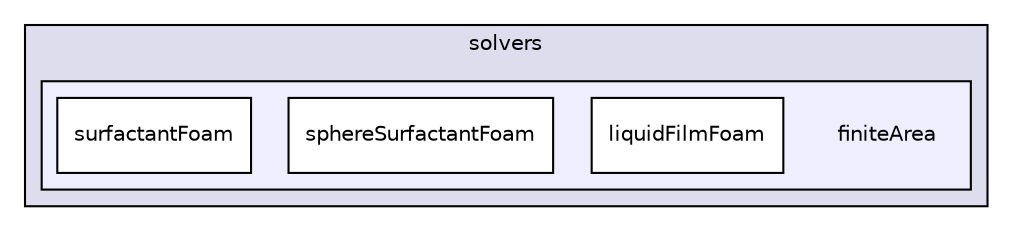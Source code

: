 digraph "applications/solvers/finiteArea" {
  bgcolor=transparent;
  compound=true
  node [ fontsize="10", fontname="Helvetica"];
  edge [ labelfontsize="10", labelfontname="Helvetica"];
  subgraph clusterdir_fdd174abb8ada244b49e98779c87ac3c {
    graph [ bgcolor="#ddddee", pencolor="black", label="solvers" fontname="Helvetica", fontsize="10", URL="dir_fdd174abb8ada244b49e98779c87ac3c.html"]
  subgraph clusterdir_8093b55327f00aa4ed58d387e2e10983 {
    graph [ bgcolor="#eeeeff", pencolor="black", label="" URL="dir_8093b55327f00aa4ed58d387e2e10983.html"];
    dir_8093b55327f00aa4ed58d387e2e10983 [shape=plaintext label="finiteArea"];
    dir_24ca5efb34cb9c57cca2fce07ce916d5 [shape=box label="liquidFilmFoam" color="black" fillcolor="white" style="filled" URL="dir_24ca5efb34cb9c57cca2fce07ce916d5.html"];
    dir_139b1e9e54b237de198599ae97b00dcb [shape=box label="sphereSurfactantFoam" color="black" fillcolor="white" style="filled" URL="dir_139b1e9e54b237de198599ae97b00dcb.html"];
    dir_c88f667f77dea2fa18afd6316e3d4509 [shape=box label="surfactantFoam" color="black" fillcolor="white" style="filled" URL="dir_c88f667f77dea2fa18afd6316e3d4509.html"];
  }
  }
}
